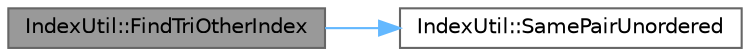digraph "IndexUtil::FindTriOtherIndex"
{
 // INTERACTIVE_SVG=YES
 // LATEX_PDF_SIZE
  bgcolor="transparent";
  edge [fontname=Helvetica,fontsize=10,labelfontname=Helvetica,labelfontsize=10];
  node [fontname=Helvetica,fontsize=10,shape=box,height=0.2,width=0.4];
  rankdir="LR";
  Node1 [id="Node000001",label="IndexUtil::FindTriOtherIndex",height=0.2,width=0.4,color="gray40", fillcolor="grey60", style="filled", fontcolor="black",tooltip="Find ordered edge [VertexID1,VertexID2] in TriangleVerts and then return the index of the remaining t..."];
  Node1 -> Node2 [id="edge1_Node000001_Node000002",color="steelblue1",style="solid",tooltip=" "];
  Node2 [id="Node000002",label="IndexUtil::SamePairUnordered",height=0.2,width=0.4,color="grey40", fillcolor="white", style="filled",URL="$de/df1/namespaceIndexUtil.html#ad38193521eb7274847e713c987fee00b",tooltip=" "];
}
